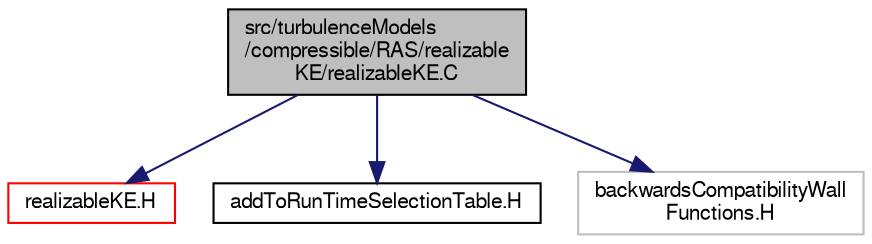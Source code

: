 digraph "src/turbulenceModels/compressible/RAS/realizableKE/realizableKE.C"
{
  bgcolor="transparent";
  edge [fontname="FreeSans",fontsize="10",labelfontname="FreeSans",labelfontsize="10"];
  node [fontname="FreeSans",fontsize="10",shape=record];
  Node0 [label="src/turbulenceModels\l/compressible/RAS/realizable\lKE/realizableKE.C",height=0.2,width=0.4,color="black", fillcolor="grey75", style="filled", fontcolor="black"];
  Node0 -> Node1 [color="midnightblue",fontsize="10",style="solid",fontname="FreeSans"];
  Node1 [label="realizableKE.H",height=0.2,width=0.4,color="red",URL="$a40217.html"];
  Node0 -> Node3 [color="midnightblue",fontsize="10",style="solid",fontname="FreeSans"];
  Node3 [label="addToRunTimeSelectionTable.H",height=0.2,width=0.4,color="black",URL="$a09263.html",tooltip="Macros for easy insertion into run-time selection tables. "];
  Node0 -> Node4 [color="midnightblue",fontsize="10",style="solid",fontname="FreeSans"];
  Node4 [label="backwardsCompatibilityWall\lFunctions.H",height=0.2,width=0.4,color="grey75"];
}
